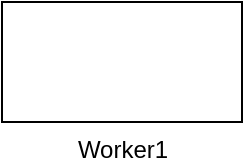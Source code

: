 <mxfile>
    <diagram id="XvAHXKnyR8O5-OnG04Ng" name="Page-1">
        <mxGraphModel dx="1174" dy="505" grid="1" gridSize="10" guides="1" tooltips="1" connect="1" arrows="1" fold="1" page="1" pageScale="1" pageWidth="850" pageHeight="1100" math="0" shadow="0">
            <root>
                <mxCell id="0"/>
                <mxCell id="1" parent="0"/>
                <mxCell id="6" value="Worker1" style="verticalLabelPosition=bottom;verticalAlign=top;html=1;shape=mxgraph.basic.rect;fillColor2=none;strokeWidth=1;size=20;indent=5;" vertex="1" parent="1">
                    <mxGeometry x="360" y="230" width="120" height="60" as="geometry"/>
                </mxCell>
            </root>
        </mxGraphModel>
    </diagram>
</mxfile>